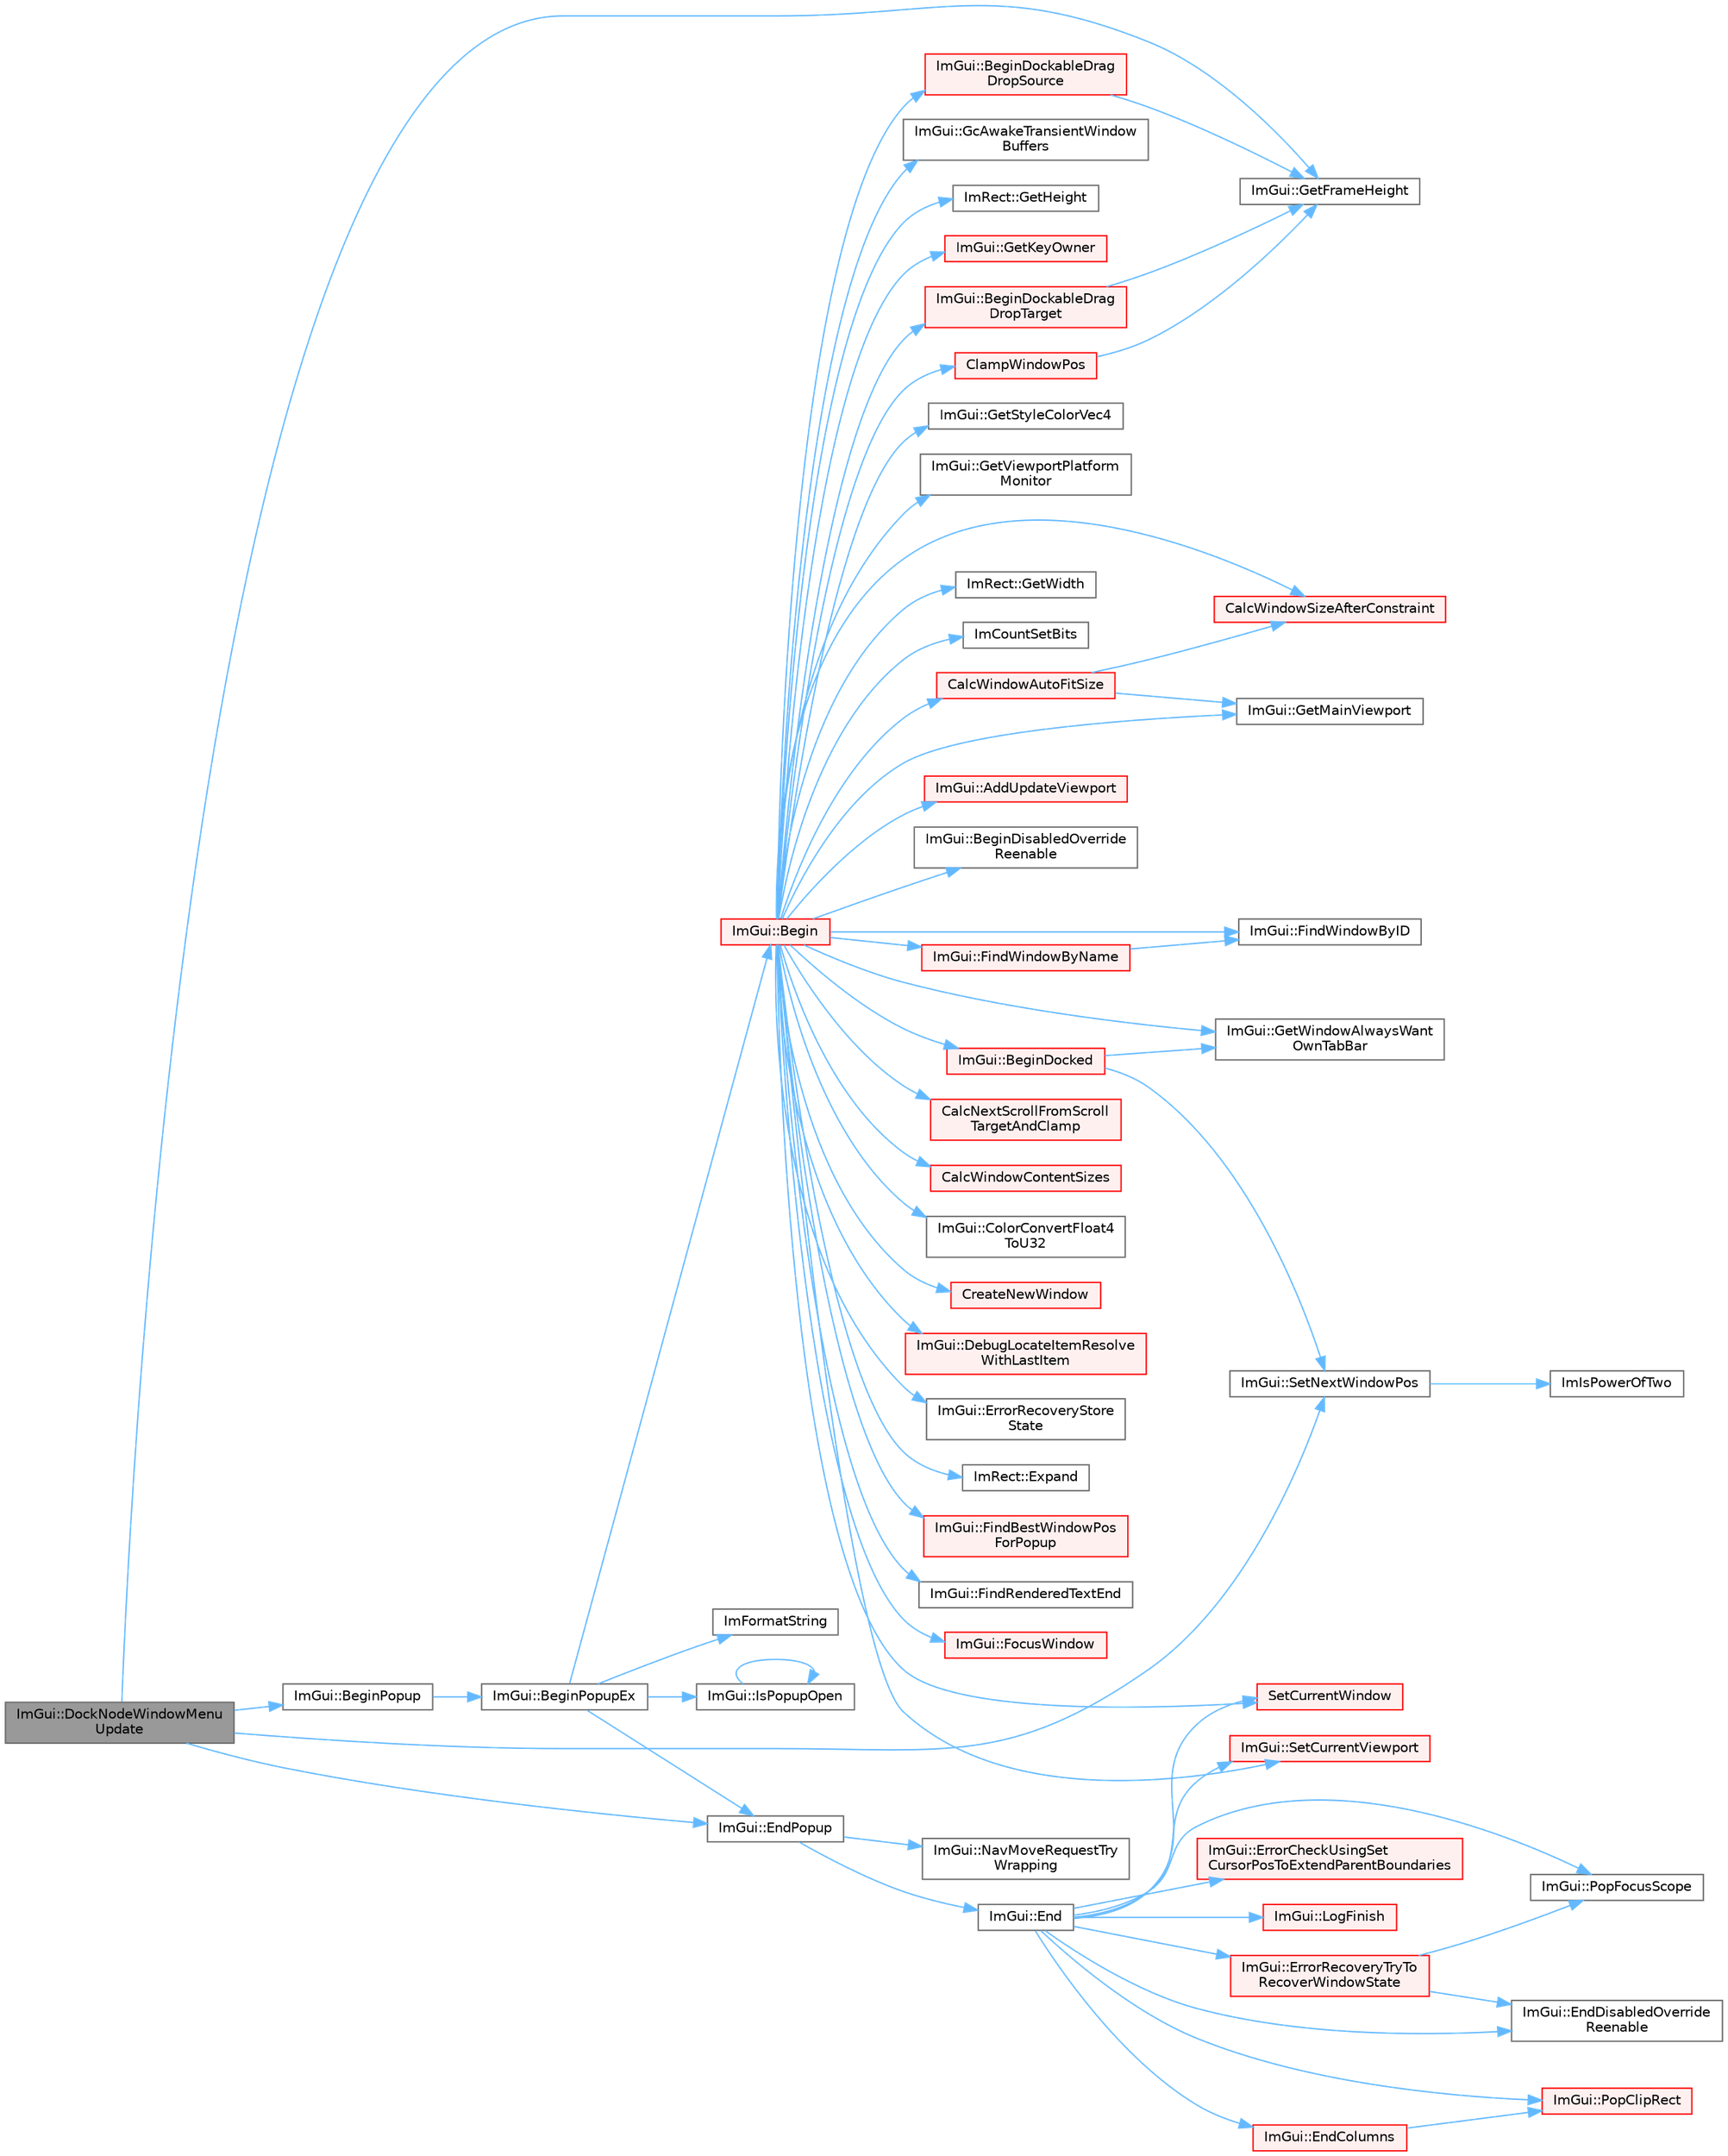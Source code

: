 digraph "ImGui::DockNodeWindowMenuUpdate"
{
 // LATEX_PDF_SIZE
  bgcolor="transparent";
  edge [fontname=Helvetica,fontsize=10,labelfontname=Helvetica,labelfontsize=10];
  node [fontname=Helvetica,fontsize=10,shape=box,height=0.2,width=0.4];
  rankdir="LR";
  Node1 [id="Node000001",label="ImGui::DockNodeWindowMenu\lUpdate",height=0.2,width=0.4,color="gray40", fillcolor="grey60", style="filled", fontcolor="black",tooltip=" "];
  Node1 -> Node2 [id="edge65_Node000001_Node000002",color="steelblue1",style="solid",tooltip=" "];
  Node2 [id="Node000002",label="ImGui::BeginPopup",height=0.2,width=0.4,color="grey40", fillcolor="white", style="filled",URL="$namespace_im_gui.html#a10e213926d8ca212266bc5fbded1e026",tooltip=" "];
  Node2 -> Node3 [id="edge66_Node000002_Node000003",color="steelblue1",style="solid",tooltip=" "];
  Node3 [id="Node000003",label="ImGui::BeginPopupEx",height=0.2,width=0.4,color="grey40", fillcolor="white", style="filled",URL="$namespace_im_gui.html#a9bb87665314f24d473daefd570d43db1",tooltip=" "];
  Node3 -> Node4 [id="edge67_Node000003_Node000004",color="steelblue1",style="solid",tooltip=" "];
  Node4 [id="Node000004",label="ImGui::Begin",height=0.2,width=0.4,color="red", fillcolor="#FFF0F0", style="filled",URL="$namespace_im_gui.html#a581e58db0bc930bafa4a5d23093a2b99",tooltip=" "];
  Node4 -> Node5 [id="edge68_Node000004_Node000005",color="steelblue1",style="solid",tooltip=" "];
  Node5 [id="Node000005",label="ImGui::AddUpdateViewport",height=0.2,width=0.4,color="red", fillcolor="#FFF0F0", style="filled",URL="$namespace_im_gui.html#ada58e5d3e2efc3cef60f213d771408d8",tooltip=" "];
  Node4 -> Node21 [id="edge69_Node000004_Node000021",color="steelblue1",style="solid",tooltip=" "];
  Node21 [id="Node000021",label="ImGui::BeginDisabledOverride\lReenable",height=0.2,width=0.4,color="grey40", fillcolor="white", style="filled",URL="$namespace_im_gui.html#a26b36756e219b7129f894e1c2feb17a8",tooltip=" "];
  Node4 -> Node22 [id="edge70_Node000004_Node000022",color="steelblue1",style="solid",tooltip=" "];
  Node22 [id="Node000022",label="ImGui::BeginDockableDrag\lDropSource",height=0.2,width=0.4,color="red", fillcolor="#FFF0F0", style="filled",URL="$namespace_im_gui.html#a7a435b1565d4884e42a5ee5667f21a1f",tooltip=" "];
  Node22 -> Node224 [id="edge71_Node000022_Node000224",color="steelblue1",style="solid",tooltip=" "];
  Node224 [id="Node000224",label="ImGui::GetFrameHeight",height=0.2,width=0.4,color="grey40", fillcolor="white", style="filled",URL="$namespace_im_gui.html#ae560f17cf3262017cee888d1eb77f294",tooltip=" "];
  Node4 -> Node371 [id="edge72_Node000004_Node000371",color="steelblue1",style="solid",tooltip=" "];
  Node371 [id="Node000371",label="ImGui::BeginDockableDrag\lDropTarget",height=0.2,width=0.4,color="red", fillcolor="#FFF0F0", style="filled",URL="$namespace_im_gui.html#a1725ff3becdb963b97c16d69d4c9f308",tooltip=" "];
  Node371 -> Node224 [id="edge73_Node000371_Node000224",color="steelblue1",style="solid",tooltip=" "];
  Node4 -> Node415 [id="edge74_Node000004_Node000415",color="steelblue1",style="solid",tooltip=" "];
  Node415 [id="Node000415",label="ImGui::BeginDocked",height=0.2,width=0.4,color="red", fillcolor="#FFF0F0", style="filled",URL="$namespace_im_gui.html#a627bb85e7c0ab597360f63719bfb1e55",tooltip=" "];
  Node415 -> Node459 [id="edge75_Node000415_Node000459",color="steelblue1",style="solid",tooltip=" "];
  Node459 [id="Node000459",label="ImGui::GetWindowAlwaysWant\lOwnTabBar",height=0.2,width=0.4,color="grey40", fillcolor="white", style="filled",URL="$namespace_im_gui.html#ae1208499040a30ab6dfd30ca0d14fbc2",tooltip=" "];
  Node415 -> Node28 [id="edge76_Node000415_Node000028",color="steelblue1",style="solid",tooltip=" "];
  Node28 [id="Node000028",label="ImGui::SetNextWindowPos",height=0.2,width=0.4,color="grey40", fillcolor="white", style="filled",URL="$namespace_im_gui.html#afbccd31113430670b5ab2bf0d6f509bf",tooltip=" "];
  Node28 -> Node29 [id="edge77_Node000028_Node000029",color="steelblue1",style="solid",tooltip=" "];
  Node29 [id="Node000029",label="ImIsPowerOfTwo",height=0.2,width=0.4,color="grey40", fillcolor="white", style="filled",URL="$imgui__internal_8h.html#a3cc719adb48b1aed8ab1196ecea7e828",tooltip=" "];
  Node4 -> Node264 [id="edge78_Node000004_Node000264",color="steelblue1",style="solid",tooltip=" "];
  Node264 [id="Node000264",label="CalcNextScrollFromScroll\lTargetAndClamp",height=0.2,width=0.4,color="red", fillcolor="#FFF0F0", style="filled",URL="$imgui_8cpp.html#a07abb80a54115cb5cf9da03351e29533",tooltip=" "];
  Node4 -> Node240 [id="edge79_Node000004_Node000240",color="steelblue1",style="solid",tooltip=" "];
  Node240 [id="Node000240",label="CalcWindowAutoFitSize",height=0.2,width=0.4,color="red", fillcolor="#FFF0F0", style="filled",URL="$imgui_8cpp.html#acbe6338daf87dc6ab636f02f1367eb41",tooltip=" "];
  Node240 -> Node243 [id="edge80_Node000240_Node000243",color="steelblue1",style="solid",tooltip=" "];
  Node243 [id="Node000243",label="CalcWindowSizeAfterConstraint",height=0.2,width=0.4,color="red", fillcolor="#FFF0F0", style="filled",URL="$imgui_8cpp.html#a0c4618a6985c33c4936f1d9f1c7b26b4",tooltip=" "];
  Node240 -> Node244 [id="edge81_Node000240_Node000244",color="steelblue1",style="solid",tooltip=" "];
  Node244 [id="Node000244",label="ImGui::GetMainViewport",height=0.2,width=0.4,color="grey40", fillcolor="white", style="filled",URL="$namespace_im_gui.html#a7bf620af1d66ee7d7b06701894d23e60",tooltip=" "];
  Node4 -> Node245 [id="edge82_Node000004_Node000245",color="steelblue1",style="solid",tooltip=" "];
  Node245 [id="Node000245",label="CalcWindowContentSizes",height=0.2,width=0.4,color="red", fillcolor="#FFF0F0", style="filled",URL="$imgui_8cpp.html#a6eddef51b4880a9f1dca88837f71fc6e",tooltip=" "];
  Node4 -> Node243 [id="edge83_Node000004_Node000243",color="steelblue1",style="solid",tooltip=" "];
  Node4 -> Node461 [id="edge84_Node000004_Node000461",color="steelblue1",style="solid",tooltip=" "];
  Node461 [id="Node000461",label="ClampWindowPos",height=0.2,width=0.4,color="red", fillcolor="#FFF0F0", style="filled",URL="$imgui_8cpp.html#a27b88f27774c413d5578ab6a3f989872",tooltip=" "];
  Node461 -> Node224 [id="edge85_Node000461_Node000224",color="steelblue1",style="solid",tooltip=" "];
  Node4 -> Node91 [id="edge86_Node000004_Node000091",color="steelblue1",style="solid",tooltip=" "];
  Node91 [id="Node000091",label="ImGui::ColorConvertFloat4\lToU32",height=0.2,width=0.4,color="grey40", fillcolor="white", style="filled",URL="$namespace_im_gui.html#abe2691de0b1a71c774ab24cc91564a94",tooltip=" "];
  Node4 -> Node462 [id="edge87_Node000004_Node000462",color="steelblue1",style="solid",tooltip=" "];
  Node462 [id="Node000462",label="CreateNewWindow",height=0.2,width=0.4,color="red", fillcolor="#FFF0F0", style="filled",URL="$imgui_8cpp.html#a3c92847eb67e7138e6f9af0ee66d3b33",tooltip=" "];
  Node4 -> Node113 [id="edge88_Node000004_Node000113",color="steelblue1",style="solid",tooltip=" "];
  Node113 [id="Node000113",label="ImGui::DebugLocateItemResolve\lWithLastItem",height=0.2,width=0.4,color="red", fillcolor="#FFF0F0", style="filled",URL="$namespace_im_gui.html#ae8ab0d7dfc90af8e82db3ed9e7829219",tooltip=" "];
  Node4 -> Node468 [id="edge89_Node000004_Node000468",color="steelblue1",style="solid",tooltip=" "];
  Node468 [id="Node000468",label="ImGui::ErrorRecoveryStore\lState",height=0.2,width=0.4,color="grey40", fillcolor="white", style="filled",URL="$namespace_im_gui.html#ac961d81019f580ffaec6b8857635a348",tooltip=" "];
  Node4 -> Node194 [id="edge90_Node000004_Node000194",color="steelblue1",style="solid",tooltip=" "];
  Node194 [id="Node000194",label="ImRect::Expand",height=0.2,width=0.4,color="grey40", fillcolor="white", style="filled",URL="$struct_im_rect.html#af33a7424c3341d08acd69da30c27c753",tooltip=" "];
  Node4 -> Node469 [id="edge91_Node000004_Node000469",color="steelblue1",style="solid",tooltip=" "];
  Node469 [id="Node000469",label="ImGui::FindBestWindowPos\lForPopup",height=0.2,width=0.4,color="red", fillcolor="#FFF0F0", style="filled",URL="$namespace_im_gui.html#a310ff87cbe678e2c632bf1f5577a7fbd",tooltip=" "];
  Node4 -> Node149 [id="edge92_Node000004_Node000149",color="steelblue1",style="solid",tooltip=" "];
  Node149 [id="Node000149",label="ImGui::FindRenderedTextEnd",height=0.2,width=0.4,color="grey40", fillcolor="white", style="filled",URL="$namespace_im_gui.html#a7671e1dbc803a31b06081b52a771d83f",tooltip=" "];
  Node4 -> Node249 [id="edge93_Node000004_Node000249",color="steelblue1",style="solid",tooltip=" "];
  Node249 [id="Node000249",label="ImGui::FindWindowByID",height=0.2,width=0.4,color="grey40", fillcolor="white", style="filled",URL="$namespace_im_gui.html#a82204d8800dc3a072ddbcbd2aecc48ac",tooltip=" "];
  Node4 -> Node248 [id="edge94_Node000004_Node000248",color="steelblue1",style="solid",tooltip=" "];
  Node248 [id="Node000248",label="ImGui::FindWindowByName",height=0.2,width=0.4,color="red", fillcolor="#FFF0F0", style="filled",URL="$namespace_im_gui.html#abca25f22c02e73d5eb2e9c72c4557813",tooltip=" "];
  Node248 -> Node249 [id="edge95_Node000248_Node000249",color="steelblue1",style="solid",tooltip=" "];
  Node4 -> Node33 [id="edge96_Node000004_Node000033",color="steelblue1",style="solid",tooltip=" "];
  Node33 [id="Node000033",label="ImGui::FocusWindow",height=0.2,width=0.4,color="red", fillcolor="#FFF0F0", style="filled",URL="$namespace_im_gui.html#a27aa6f2f3aa11778c6d023b1b223f262",tooltip=" "];
  Node4 -> Node470 [id="edge97_Node000004_Node000470",color="steelblue1",style="solid",tooltip=" "];
  Node470 [id="Node000470",label="ImGui::GcAwakeTransientWindow\lBuffers",height=0.2,width=0.4,color="grey40", fillcolor="white", style="filled",URL="$namespace_im_gui.html#ad70feca33961fb47a8074074a8da2f80",tooltip=" "];
  Node4 -> Node15 [id="edge98_Node000004_Node000015",color="steelblue1",style="solid",tooltip=" "];
  Node15 [id="Node000015",label="ImRect::GetHeight",height=0.2,width=0.4,color="grey40", fillcolor="white", style="filled",URL="$struct_im_rect.html#a748d8ae9cb26508951ec6e2f2df0625b",tooltip=" "];
  Node4 -> Node471 [id="edge99_Node000004_Node000471",color="steelblue1",style="solid",tooltip=" "];
  Node471 [id="Node000471",label="ImGui::GetKeyOwner",height=0.2,width=0.4,color="red", fillcolor="#FFF0F0", style="filled",URL="$namespace_im_gui.html#a3976abb319f95d75fe9f6866f9956701",tooltip=" "];
  Node4 -> Node244 [id="edge100_Node000004_Node000244",color="steelblue1",style="solid",tooltip=" "];
  Node4 -> Node472 [id="edge101_Node000004_Node000472",color="steelblue1",style="solid",tooltip=" "];
  Node472 [id="Node000472",label="ImGui::GetStyleColorVec4",height=0.2,width=0.4,color="grey40", fillcolor="white", style="filled",URL="$namespace_im_gui.html#ad838e580972e2c4b3da2b0f60754b662",tooltip=" "];
  Node4 -> Node452 [id="edge102_Node000004_Node000452",color="steelblue1",style="solid",tooltip=" "];
  Node452 [id="Node000452",label="ImGui::GetViewportPlatform\lMonitor",height=0.2,width=0.4,color="grey40", fillcolor="white", style="filled",URL="$namespace_im_gui.html#a2f6bbca8b37a24999b5d04caa77ea6fd",tooltip=" "];
  Node4 -> Node16 [id="edge103_Node000004_Node000016",color="steelblue1",style="solid",tooltip=" "];
  Node16 [id="Node000016",label="ImRect::GetWidth",height=0.2,width=0.4,color="grey40", fillcolor="white", style="filled",URL="$struct_im_rect.html#afa75cb8491f20901c96166d17dcddac4",tooltip=" "];
  Node4 -> Node459 [id="edge104_Node000004_Node000459",color="steelblue1",style="solid",tooltip=" "];
  Node4 -> Node473 [id="edge105_Node000004_Node000473",color="steelblue1",style="solid",tooltip=" "];
  Node473 [id="Node000473",label="ImCountSetBits",height=0.2,width=0.4,color="grey40", fillcolor="white", style="filled",URL="$imgui__internal_8h.html#aacb58e1a4fda4df9644238d9679d1173",tooltip=" "];
  Node4 -> Node362 [id="edge106_Node000004_Node000362",color="steelblue1",style="solid",tooltip=" "];
  Node362 [id="Node000362",label="ImGui::SetCurrentViewport",height=0.2,width=0.4,color="red", fillcolor="#FFF0F0", style="filled",URL="$namespace_im_gui.html#a518a36249ab67227a13fd01a4236cbe1",tooltip=" "];
  Node4 -> Node364 [id="edge107_Node000004_Node000364",color="steelblue1",style="solid",tooltip=" "];
  Node364 [id="Node000364",label="SetCurrentWindow",height=0.2,width=0.4,color="red", fillcolor="#FFF0F0", style="filled",URL="$imgui_8cpp.html#a5c592415f88804e2f907477767d3dda1",tooltip=" "];
  Node3 -> Node246 [id="edge108_Node000003_Node000246",color="steelblue1",style="solid",tooltip=" "];
  Node246 [id="Node000246",label="ImGui::EndPopup",height=0.2,width=0.4,color="grey40", fillcolor="white", style="filled",URL="$namespace_im_gui.html#aa6a9b5696f2ea7eed7683425fc77b8f2",tooltip=" "];
  Node246 -> Node86 [id="edge109_Node000246_Node000086",color="steelblue1",style="solid",tooltip=" "];
  Node86 [id="Node000086",label="ImGui::End",height=0.2,width=0.4,color="grey40", fillcolor="white", style="filled",URL="$namespace_im_gui.html#a5479d93794a004c67ceb6d13f37c8254",tooltip=" "];
  Node86 -> Node87 [id="edge110_Node000086_Node000087",color="steelblue1",style="solid",tooltip=" "];
  Node87 [id="Node000087",label="ImGui::EndColumns",height=0.2,width=0.4,color="red", fillcolor="#FFF0F0", style="filled",URL="$namespace_im_gui.html#af93bed3bce5475fe4d525d744f16aa20",tooltip=" "];
  Node87 -> Node160 [id="edge111_Node000087_Node000160",color="steelblue1",style="solid",tooltip=" "];
  Node160 [id="Node000160",label="ImGui::PopClipRect",height=0.2,width=0.4,color="red", fillcolor="#FFF0F0", style="filled",URL="$namespace_im_gui.html#aef1c8a6e5a3c70cb10d03d2a2a66dfd8",tooltip=" "];
  Node86 -> Node167 [id="edge112_Node000086_Node000167",color="steelblue1",style="solid",tooltip=" "];
  Node167 [id="Node000167",label="ImGui::EndDisabledOverride\lReenable",height=0.2,width=0.4,color="grey40", fillcolor="white", style="filled",URL="$namespace_im_gui.html#a336225979f3fe3fd9ceba657123f9084",tooltip=" "];
  Node86 -> Node168 [id="edge113_Node000086_Node000168",color="steelblue1",style="solid",tooltip=" "];
  Node168 [id="Node000168",label="ImGui::ErrorCheckUsingSet\lCursorPosToExtendParentBoundaries",height=0.2,width=0.4,color="red", fillcolor="#FFF0F0", style="filled",URL="$namespace_im_gui.html#ad5832500c14abd9e76e376b82701385b",tooltip=" "];
  Node86 -> Node169 [id="edge114_Node000086_Node000169",color="steelblue1",style="solid",tooltip=" "];
  Node169 [id="Node000169",label="ImGui::ErrorRecoveryTryTo\lRecoverWindowState",height=0.2,width=0.4,color="red", fillcolor="#FFF0F0", style="filled",URL="$namespace_im_gui.html#a9e02d2905347634105ecc057a0824e1a",tooltip=" "];
  Node169 -> Node167 [id="edge115_Node000169_Node000167",color="steelblue1",style="solid",tooltip=" "];
  Node169 -> Node205 [id="edge116_Node000169_Node000205",color="steelblue1",style="solid",tooltip=" "];
  Node205 [id="Node000205",label="ImGui::PopFocusScope",height=0.2,width=0.4,color="grey40", fillcolor="white", style="filled",URL="$namespace_im_gui.html#a660bc1ff7f6d971fc4b4236e87409b38",tooltip=" "];
  Node86 -> Node359 [id="edge117_Node000086_Node000359",color="steelblue1",style="solid",tooltip=" "];
  Node359 [id="Node000359",label="ImGui::LogFinish",height=0.2,width=0.4,color="red", fillcolor="#FFF0F0", style="filled",URL="$namespace_im_gui.html#a2ebcd048d1ca025fb972e1c2e920e3f3",tooltip=" "];
  Node86 -> Node160 [id="edge118_Node000086_Node000160",color="steelblue1",style="solid",tooltip=" "];
  Node86 -> Node205 [id="edge119_Node000086_Node000205",color="steelblue1",style="solid",tooltip=" "];
  Node86 -> Node362 [id="edge120_Node000086_Node000362",color="steelblue1",style="solid",tooltip=" "];
  Node86 -> Node364 [id="edge121_Node000086_Node000364",color="steelblue1",style="solid",tooltip=" "];
  Node246 -> Node204 [id="edge122_Node000246_Node000204",color="steelblue1",style="solid",tooltip=" "];
  Node204 [id="Node000204",label="ImGui::NavMoveRequestTry\lWrapping",height=0.2,width=0.4,color="grey40", fillcolor="white", style="filled",URL="$namespace_im_gui.html#a95a9a1a5411cccb918fc29a0b0d3f953",tooltip=" "];
  Node3 -> Node26 [id="edge123_Node000003_Node000026",color="steelblue1",style="solid",tooltip=" "];
  Node26 [id="Node000026",label="ImFormatString",height=0.2,width=0.4,color="grey40", fillcolor="white", style="filled",URL="$imgui_8cpp.html#a75ccaf7d676b1f567ba888ae42ac3809",tooltip=" "];
  Node3 -> Node252 [id="edge124_Node000003_Node000252",color="steelblue1",style="solid",tooltip=" "];
  Node252 [id="Node000252",label="ImGui::IsPopupOpen",height=0.2,width=0.4,color="grey40", fillcolor="white", style="filled",URL="$namespace_im_gui.html#a0e351145d0936e79948094166757712e",tooltip=" "];
  Node252 -> Node252 [id="edge125_Node000252_Node000252",color="steelblue1",style="solid",tooltip=" "];
  Node1 -> Node246 [id="edge126_Node000001_Node000246",color="steelblue1",style="solid",tooltip=" "];
  Node1 -> Node224 [id="edge127_Node000001_Node000224",color="steelblue1",style="solid",tooltip=" "];
  Node1 -> Node28 [id="edge128_Node000001_Node000028",color="steelblue1",style="solid",tooltip=" "];
}
